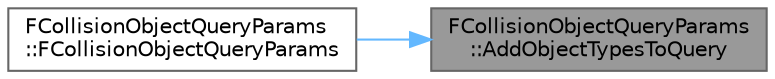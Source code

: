 digraph "FCollisionObjectQueryParams::AddObjectTypesToQuery"
{
 // INTERACTIVE_SVG=YES
 // LATEX_PDF_SIZE
  bgcolor="transparent";
  edge [fontname=Helvetica,fontsize=10,labelfontname=Helvetica,labelfontsize=10];
  node [fontname=Helvetica,fontsize=10,shape=box,height=0.2,width=0.4];
  rankdir="RL";
  Node1 [id="Node000001",label="FCollisionObjectQueryParams\l::AddObjectTypesToQuery",height=0.2,width=0.4,color="gray40", fillcolor="grey60", style="filled", fontcolor="black",tooltip=" "];
  Node1 -> Node2 [id="edge1_Node000001_Node000002",dir="back",color="steelblue1",style="solid",tooltip=" "];
  Node2 [id="Node000002",label="FCollisionObjectQueryParams\l::FCollisionObjectQueryParams",height=0.2,width=0.4,color="grey40", fillcolor="white", style="filled",URL="$dc/d93/structFCollisionObjectQueryParams.html#a631e81f66c7ee05f2c4929e0e67bd390",tooltip=" "];
}
